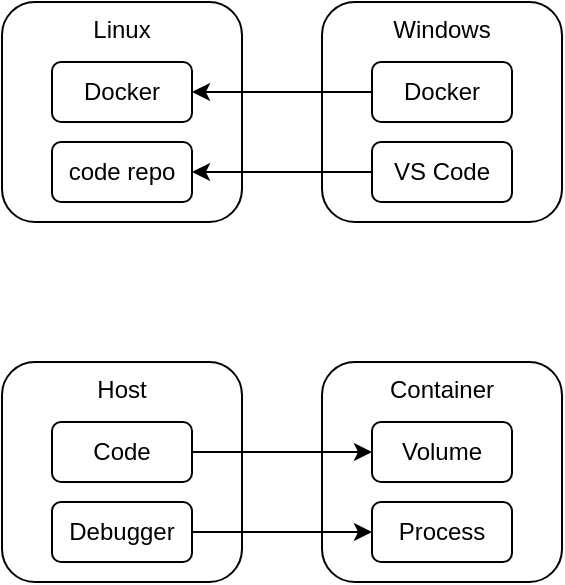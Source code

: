 <mxfile version="13.10.5" type="github">
  <diagram id="61zbOe93JbNGSJWXZnwZ" name="Page-1">
    <mxGraphModel dx="1422" dy="762" grid="1" gridSize="10" guides="1" tooltips="1" connect="1" arrows="1" fold="1" page="1" pageScale="1" pageWidth="827" pageHeight="1169" math="0" shadow="0">
      <root>
        <mxCell id="0" />
        <mxCell id="1" parent="0" />
        <mxCell id="SJI-yMfquqlEPTfNqepB-1" value="Windows" style="rounded=1;whiteSpace=wrap;html=1;verticalAlign=top;" vertex="1" parent="1">
          <mxGeometry x="240" y="80" width="120" height="110" as="geometry" />
        </mxCell>
        <mxCell id="SJI-yMfquqlEPTfNqepB-2" value="Linux" style="rounded=1;whiteSpace=wrap;html=1;verticalAlign=top;" vertex="1" parent="1">
          <mxGeometry x="80" y="80" width="120" height="110" as="geometry" />
        </mxCell>
        <mxCell id="SJI-yMfquqlEPTfNqepB-3" value="code repo" style="rounded=1;whiteSpace=wrap;html=1;" vertex="1" parent="1">
          <mxGeometry x="105" y="150" width="70" height="30" as="geometry" />
        </mxCell>
        <mxCell id="SJI-yMfquqlEPTfNqepB-7" style="edgeStyle=orthogonalEdgeStyle;rounded=0;orthogonalLoop=1;jettySize=auto;html=1;entryX=1;entryY=0.5;entryDx=0;entryDy=0;" edge="1" parent="1" source="SJI-yMfquqlEPTfNqepB-4" target="SJI-yMfquqlEPTfNqepB-6">
          <mxGeometry relative="1" as="geometry" />
        </mxCell>
        <mxCell id="SJI-yMfquqlEPTfNqepB-4" value="Docker" style="rounded=1;whiteSpace=wrap;html=1;" vertex="1" parent="1">
          <mxGeometry x="265" y="110" width="70" height="30" as="geometry" />
        </mxCell>
        <mxCell id="SJI-yMfquqlEPTfNqepB-8" style="edgeStyle=orthogonalEdgeStyle;rounded=0;orthogonalLoop=1;jettySize=auto;html=1;entryX=1;entryY=0.5;entryDx=0;entryDy=0;" edge="1" parent="1" source="SJI-yMfquqlEPTfNqepB-5" target="SJI-yMfquqlEPTfNqepB-3">
          <mxGeometry relative="1" as="geometry" />
        </mxCell>
        <mxCell id="SJI-yMfquqlEPTfNqepB-5" value="VS Code" style="rounded=1;whiteSpace=wrap;html=1;" vertex="1" parent="1">
          <mxGeometry x="265" y="150" width="70" height="30" as="geometry" />
        </mxCell>
        <mxCell id="SJI-yMfquqlEPTfNqepB-6" value="Docker" style="rounded=1;whiteSpace=wrap;html=1;" vertex="1" parent="1">
          <mxGeometry x="105" y="110" width="70" height="30" as="geometry" />
        </mxCell>
        <mxCell id="SJI-yMfquqlEPTfNqepB-12" value="Container" style="rounded=1;whiteSpace=wrap;html=1;verticalAlign=top;" vertex="1" parent="1">
          <mxGeometry x="240" y="260" width="120" height="110" as="geometry" />
        </mxCell>
        <mxCell id="SJI-yMfquqlEPTfNqepB-13" value="Host" style="rounded=1;whiteSpace=wrap;html=1;verticalAlign=top;" vertex="1" parent="1">
          <mxGeometry x="80" y="260" width="120" height="110" as="geometry" />
        </mxCell>
        <mxCell id="SJI-yMfquqlEPTfNqepB-14" value="Debugger" style="rounded=1;whiteSpace=wrap;html=1;" vertex="1" parent="1">
          <mxGeometry x="105" y="330" width="70" height="30" as="geometry" />
        </mxCell>
        <mxCell id="SJI-yMfquqlEPTfNqepB-15" style="edgeStyle=orthogonalEdgeStyle;rounded=0;orthogonalLoop=1;jettySize=auto;html=1;exitX=1;exitY=0.5;exitDx=0;exitDy=0;" edge="1" parent="1" source="SJI-yMfquqlEPTfNqepB-19" target="SJI-yMfquqlEPTfNqepB-16">
          <mxGeometry relative="1" as="geometry" />
        </mxCell>
        <mxCell id="SJI-yMfquqlEPTfNqepB-16" value="Volume" style="rounded=1;whiteSpace=wrap;html=1;" vertex="1" parent="1">
          <mxGeometry x="265" y="290" width="70" height="30" as="geometry" />
        </mxCell>
        <mxCell id="SJI-yMfquqlEPTfNqepB-17" style="edgeStyle=orthogonalEdgeStyle;rounded=0;orthogonalLoop=1;jettySize=auto;html=1;exitX=1;exitY=0.5;exitDx=0;exitDy=0;" edge="1" parent="1" source="SJI-yMfquqlEPTfNqepB-14" target="SJI-yMfquqlEPTfNqepB-18">
          <mxGeometry relative="1" as="geometry" />
        </mxCell>
        <mxCell id="SJI-yMfquqlEPTfNqepB-18" value="Process" style="rounded=1;whiteSpace=wrap;html=1;" vertex="1" parent="1">
          <mxGeometry x="265" y="330" width="70" height="30" as="geometry" />
        </mxCell>
        <mxCell id="SJI-yMfquqlEPTfNqepB-19" value="Code" style="rounded=1;whiteSpace=wrap;html=1;" vertex="1" parent="1">
          <mxGeometry x="105" y="290" width="70" height="30" as="geometry" />
        </mxCell>
      </root>
    </mxGraphModel>
  </diagram>
</mxfile>
